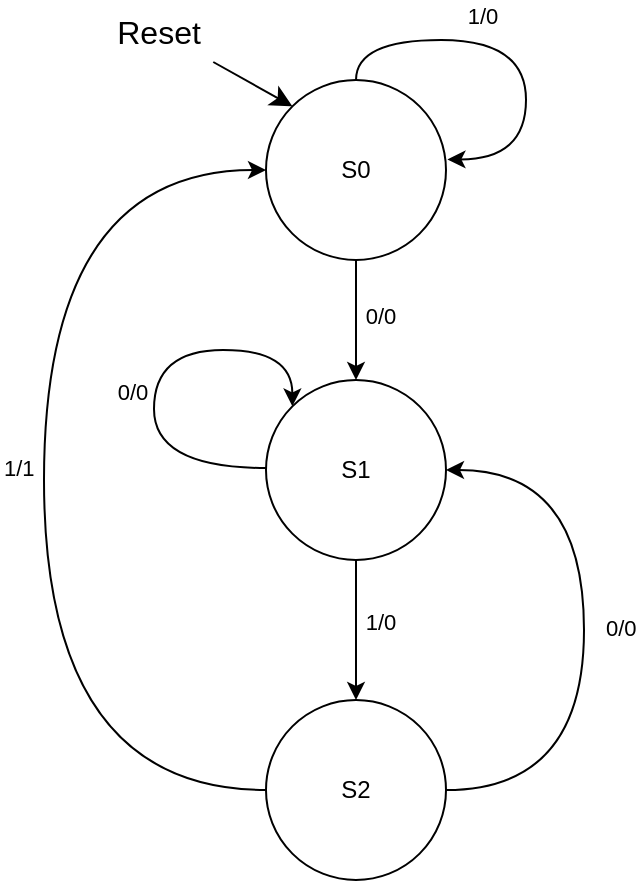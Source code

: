<mxfile version="25.0.3">
  <diagram name="Page-1" id="uELYvXB1IXQBkSXVAX2X">
    <mxGraphModel dx="939" dy="514" grid="0" gridSize="10" guides="1" tooltips="1" connect="1" arrows="1" fold="1" page="0" pageScale="1" pageWidth="827" pageHeight="1169" math="0" shadow="0">
      <root>
        <mxCell id="0" />
        <mxCell id="1" parent="0" />
        <mxCell id="Hnvg7fxV-oiBf4Ms5yEK-1" style="edgeStyle=orthogonalEdgeStyle;rounded=0;orthogonalLoop=1;jettySize=auto;html=1;entryX=0.5;entryY=0;entryDx=0;entryDy=0;" parent="1" source="Hnvg7fxV-oiBf4Ms5yEK-2" target="Hnvg7fxV-oiBf4Ms5yEK-5" edge="1">
          <mxGeometry relative="1" as="geometry" />
        </mxCell>
        <mxCell id="Hnvg7fxV-oiBf4Ms5yEK-2" value="S0" style="ellipse;whiteSpace=wrap;html=1;aspect=fixed;" parent="1" vertex="1">
          <mxGeometry x="270" y="170" width="90" height="90" as="geometry" />
        </mxCell>
        <mxCell id="Hnvg7fxV-oiBf4Ms5yEK-3" style="edgeStyle=orthogonalEdgeStyle;rounded=0;orthogonalLoop=1;jettySize=auto;html=1;entryX=0.5;entryY=0;entryDx=0;entryDy=0;" parent="1" source="Hnvg7fxV-oiBf4Ms5yEK-5" target="Hnvg7fxV-oiBf4Ms5yEK-9" edge="1">
          <mxGeometry relative="1" as="geometry" />
        </mxCell>
        <mxCell id="Hnvg7fxV-oiBf4Ms5yEK-4" style="edgeStyle=orthogonalEdgeStyle;shape=connector;curved=1;rounded=0;orthogonalLoop=1;jettySize=auto;html=1;strokeColor=default;align=center;verticalAlign=middle;fontFamily=Helvetica;fontSize=11;fontColor=default;labelBackgroundColor=default;endArrow=classic;entryX=0;entryY=0;entryDx=0;entryDy=0;" parent="1" source="Hnvg7fxV-oiBf4Ms5yEK-5" target="Hnvg7fxV-oiBf4Ms5yEK-5" edge="1">
          <mxGeometry relative="1" as="geometry">
            <mxPoint x="268" y="332" as="targetPoint" />
            <Array as="points">
              <mxPoint x="214" y="364" />
              <mxPoint x="214" y="305" />
              <mxPoint x="283" y="305" />
            </Array>
          </mxGeometry>
        </mxCell>
        <mxCell id="Hnvg7fxV-oiBf4Ms5yEK-5" value="S1" style="ellipse;whiteSpace=wrap;html=1;aspect=fixed;" parent="1" vertex="1">
          <mxGeometry x="270" y="320" width="90" height="90" as="geometry" />
        </mxCell>
        <mxCell id="Hnvg7fxV-oiBf4Ms5yEK-6" style="edgeStyle=orthogonalEdgeStyle;rounded=0;orthogonalLoop=1;jettySize=auto;html=1;strokeColor=none;curved=1;entryX=0;entryY=1;entryDx=0;entryDy=0;" parent="1" source="Hnvg7fxV-oiBf4Ms5yEK-9" target="Hnvg7fxV-oiBf4Ms5yEK-5" edge="1">
          <mxGeometry relative="1" as="geometry">
            <mxPoint x="204.667" y="412.0" as="targetPoint" />
          </mxGeometry>
        </mxCell>
        <mxCell id="Hnvg7fxV-oiBf4Ms5yEK-7" style="edgeStyle=orthogonalEdgeStyle;shape=connector;curved=1;rounded=0;orthogonalLoop=1;jettySize=auto;html=1;entryX=1;entryY=0.5;entryDx=0;entryDy=0;strokeColor=default;align=center;verticalAlign=middle;fontFamily=Helvetica;fontSize=11;fontColor=default;labelBackgroundColor=default;endArrow=classic;" parent="1" source="Hnvg7fxV-oiBf4Ms5yEK-9" target="Hnvg7fxV-oiBf4Ms5yEK-5" edge="1">
          <mxGeometry relative="1" as="geometry">
            <Array as="points">
              <mxPoint x="429" y="525" />
              <mxPoint x="429" y="365" />
            </Array>
          </mxGeometry>
        </mxCell>
        <mxCell id="Hnvg7fxV-oiBf4Ms5yEK-8" style="edgeStyle=orthogonalEdgeStyle;shape=connector;curved=1;rounded=0;orthogonalLoop=1;jettySize=auto;html=1;entryX=0;entryY=0.5;entryDx=0;entryDy=0;strokeColor=default;align=center;verticalAlign=middle;fontFamily=Helvetica;fontSize=11;fontColor=default;labelBackgroundColor=default;endArrow=classic;" parent="1" source="Hnvg7fxV-oiBf4Ms5yEK-9" target="Hnvg7fxV-oiBf4Ms5yEK-2" edge="1">
          <mxGeometry relative="1" as="geometry">
            <Array as="points">
              <mxPoint x="159" y="525" />
              <mxPoint x="159" y="215" />
            </Array>
          </mxGeometry>
        </mxCell>
        <mxCell id="Hnvg7fxV-oiBf4Ms5yEK-9" value="S2" style="ellipse;whiteSpace=wrap;html=1;aspect=fixed;" parent="1" vertex="1">
          <mxGeometry x="270" y="480" width="90" height="90" as="geometry" />
        </mxCell>
        <mxCell id="Hnvg7fxV-oiBf4Ms5yEK-10" style="edgeStyle=orthogonalEdgeStyle;rounded=0;orthogonalLoop=1;jettySize=auto;html=1;entryX=1.008;entryY=0.441;entryDx=0;entryDy=0;curved=1;entryPerimeter=0;exitX=0.5;exitY=0;exitDx=0;exitDy=0;" parent="1" source="Hnvg7fxV-oiBf4Ms5yEK-2" target="Hnvg7fxV-oiBf4Ms5yEK-2" edge="1">
          <mxGeometry relative="1" as="geometry">
            <mxPoint x="330" y="170.279" as="sourcePoint" />
            <mxPoint x="370.0" y="215" as="targetPoint" />
            <Array as="points">
              <mxPoint x="315" y="150" />
              <mxPoint x="400" y="150" />
              <mxPoint x="400" y="210" />
            </Array>
          </mxGeometry>
        </mxCell>
        <mxCell id="Hnvg7fxV-oiBf4Ms5yEK-11" value="1/0" style="edgeLabel;html=1;align=center;verticalAlign=middle;resizable=0;points=[];" parent="Hnvg7fxV-oiBf4Ms5yEK-10" vertex="1" connectable="0">
          <mxGeometry x="-0.113" y="-7" relative="1" as="geometry">
            <mxPoint x="-8" y="-19" as="offset" />
          </mxGeometry>
        </mxCell>
        <mxCell id="Hnvg7fxV-oiBf4Ms5yEK-12" value="0/0" style="edgeLabel;html=1;align=center;verticalAlign=middle;resizable=0;points=[];" parent="1" vertex="1" connectable="0">
          <mxGeometry x="327.0" y="263.0" as="geometry">
            <mxPoint y="25" as="offset" />
          </mxGeometry>
        </mxCell>
        <mxCell id="Hnvg7fxV-oiBf4Ms5yEK-13" value="1/0" style="edgeLabel;html=1;align=center;verticalAlign=middle;resizable=0;points=[];" parent="1" vertex="1" connectable="0">
          <mxGeometry x="327.0" y="441.0" as="geometry">
            <mxPoint as="offset" />
          </mxGeometry>
        </mxCell>
        <mxCell id="Hnvg7fxV-oiBf4Ms5yEK-14" value="&lt;div style=&quot;text-align: center;&quot;&gt;&lt;span style=&quot;background-color: initial; font-size: 11px; text-wrap-mode: nowrap;&quot;&gt;0/0&lt;/span&gt;&lt;/div&gt;" style="text;whiteSpace=wrap;html=1;" parent="1" vertex="1">
          <mxGeometry x="438" y="430" width="17" height="30" as="geometry" />
        </mxCell>
        <mxCell id="Hnvg7fxV-oiBf4Ms5yEK-15" value="&lt;div style=&quot;text-align: left;&quot;&gt;0/0&lt;/div&gt;" style="edgeLabel;html=1;align=center;verticalAlign=middle;resizable=0;points=[];" parent="1" vertex="1" connectable="0">
          <mxGeometry x="205.0" y="313.0" as="geometry">
            <mxPoint x="-2" y="13" as="offset" />
          </mxGeometry>
        </mxCell>
        <mxCell id="Hnvg7fxV-oiBf4Ms5yEK-16" value="&lt;div style=&quot;text-align: center;&quot;&gt;&lt;span style=&quot;background-color: initial; font-size: 11px; text-wrap-mode: nowrap;&quot;&gt;1/1&lt;/span&gt;&lt;/div&gt;" style="text;whiteSpace=wrap;html=1;" parent="1" vertex="1">
          <mxGeometry x="137" y="350" width="17" height="30" as="geometry" />
        </mxCell>
        <mxCell id="bLtpwxOem_IyKtXgWwph-2" style="edgeStyle=none;curved=1;rounded=0;orthogonalLoop=1;jettySize=auto;html=1;entryX=0;entryY=0;entryDx=0;entryDy=0;fontSize=12;startSize=8;endSize=8;" edge="1" parent="1" source="bLtpwxOem_IyKtXgWwph-1" target="Hnvg7fxV-oiBf4Ms5yEK-2">
          <mxGeometry relative="1" as="geometry" />
        </mxCell>
        <mxCell id="bLtpwxOem_IyKtXgWwph-1" value="Reset" style="text;html=1;align=center;verticalAlign=middle;resizable=0;points=[];autosize=1;strokeColor=none;fillColor=none;fontSize=16;" vertex="1" parent="1">
          <mxGeometry x="186" y="130" width="60" height="31" as="geometry" />
        </mxCell>
      </root>
    </mxGraphModel>
  </diagram>
</mxfile>
